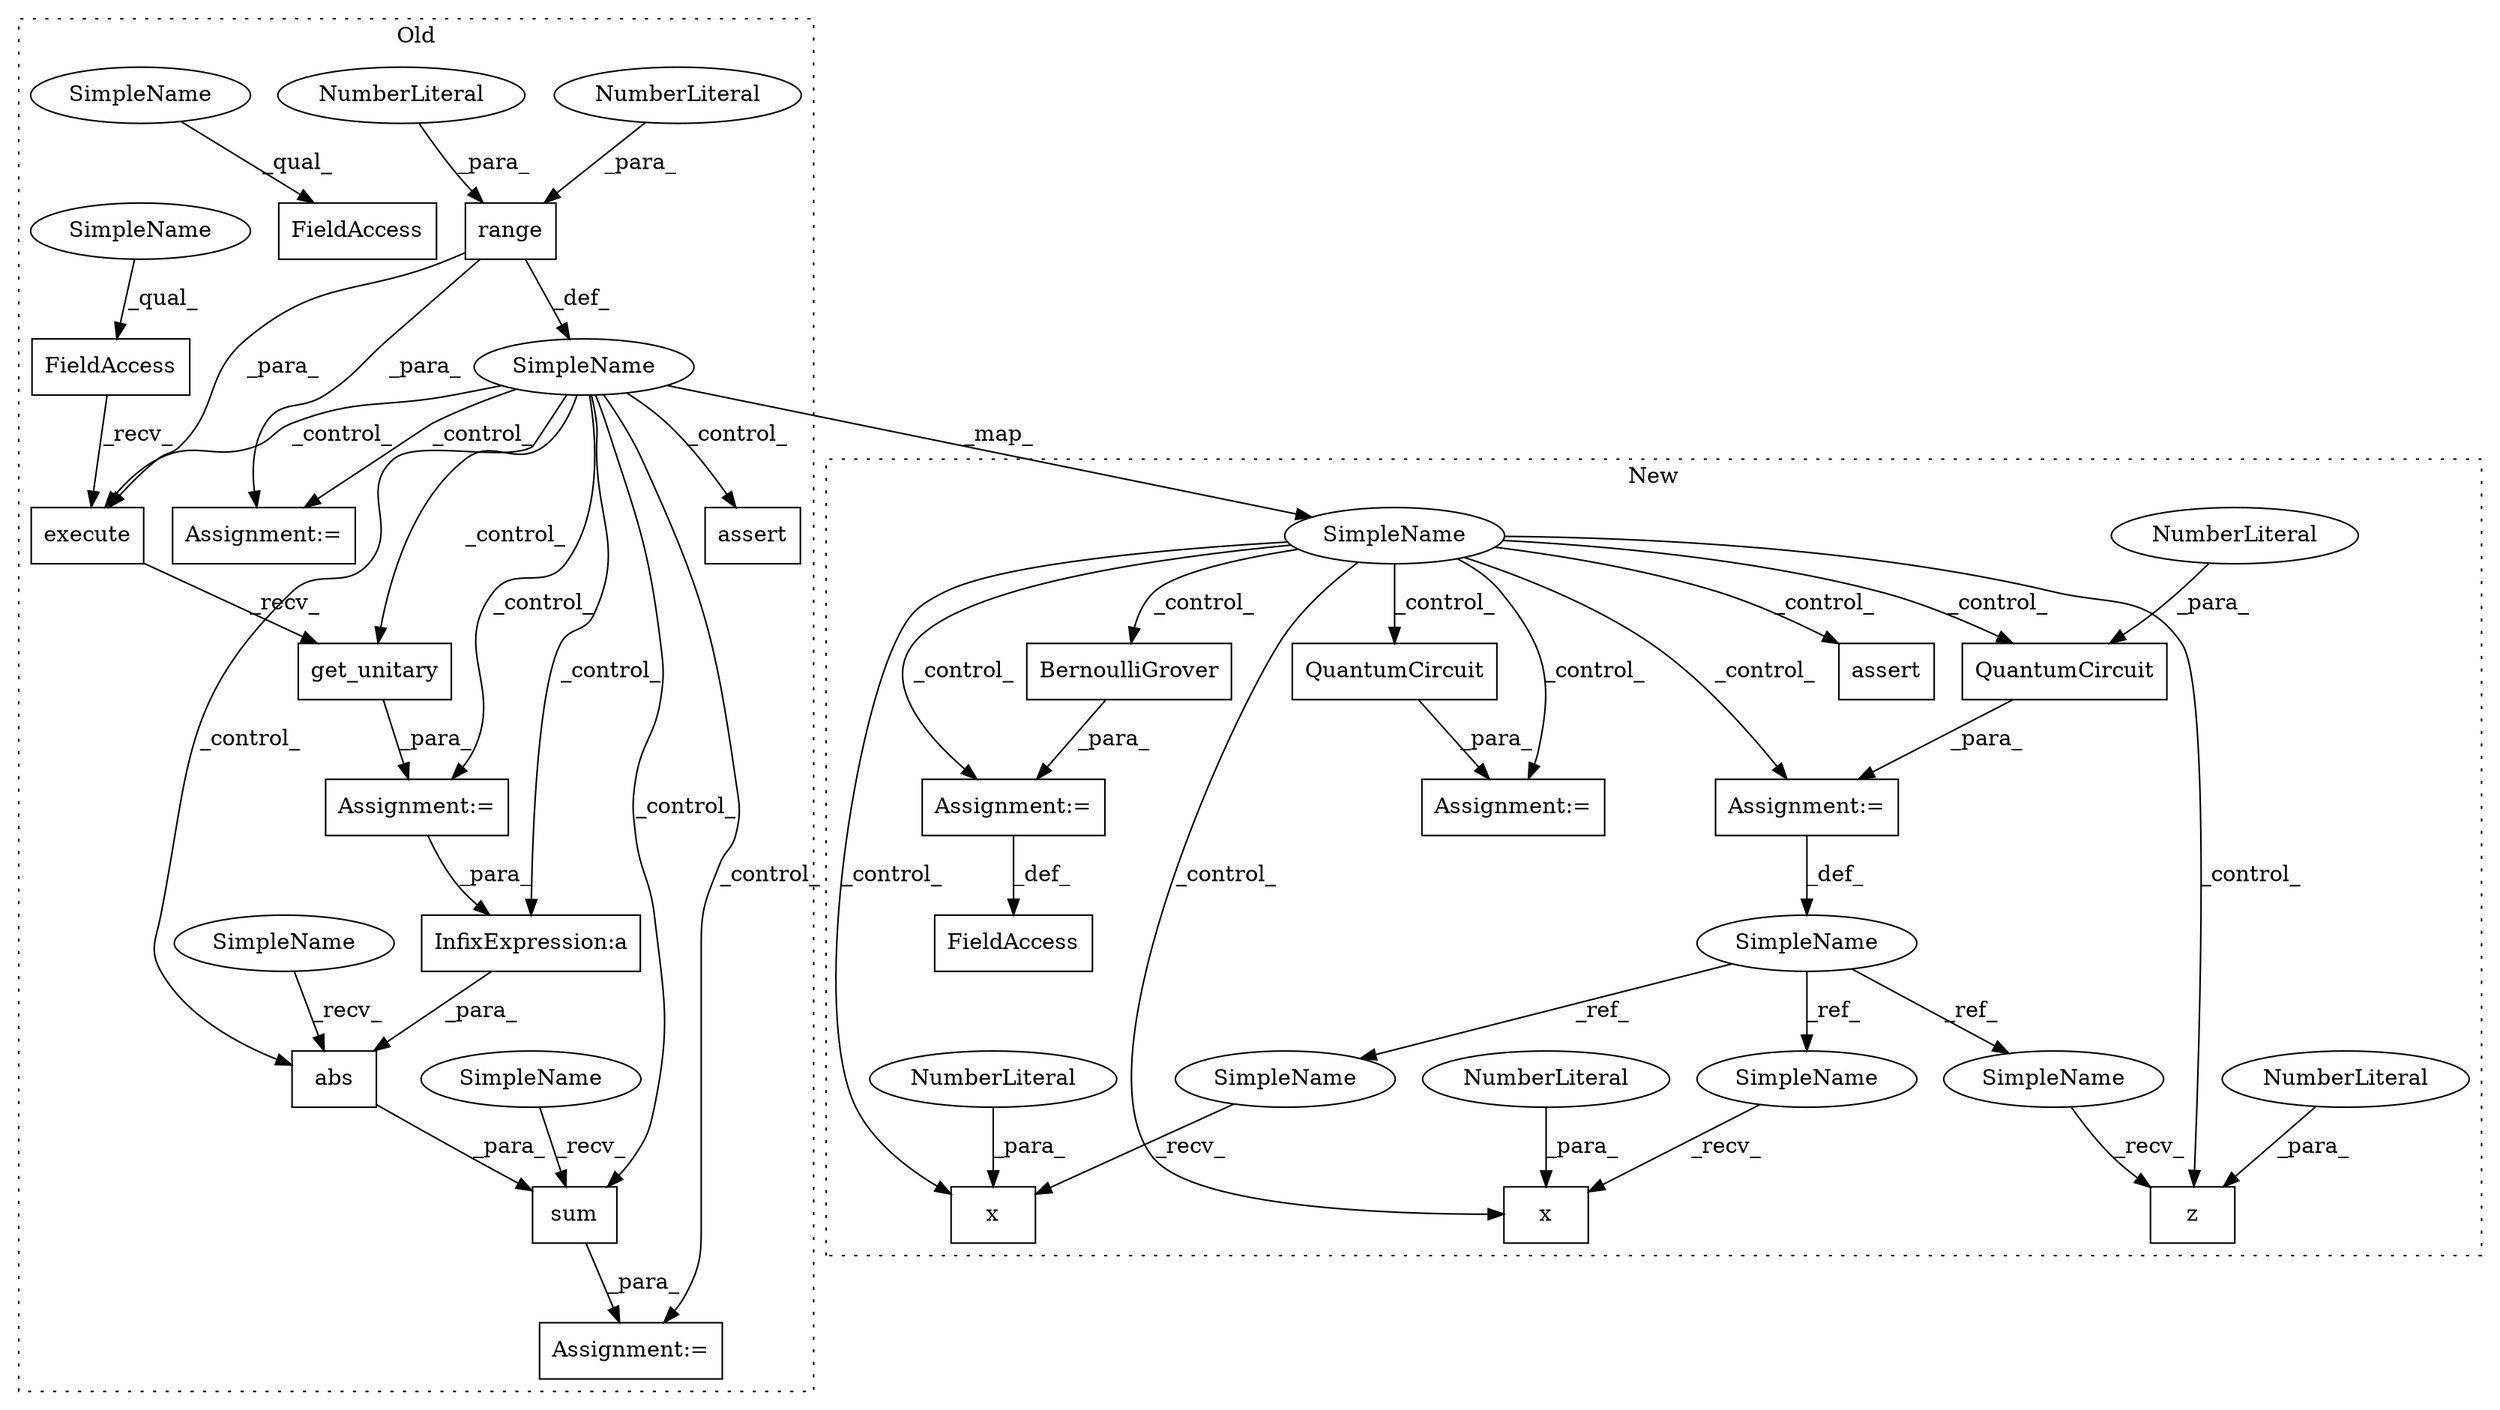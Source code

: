 digraph G {
subgraph cluster0 {
1 [label="get_unitary" a="32" s="6745" l="13" shape="box"];
3 [label="range" a="32" s="5421,5430" l="6,1" shape="box"];
5 [label="SimpleName" a="42" s="5417" l="1" shape="ellipse"];
7 [label="sum" a="32" s="6777,6825" l="4,1" shape="box"];
10 [label="assert" a="32" s="6839,6863" l="18,1" shape="box"];
12 [label="InfixExpression:a" a="27" s="6805" l="3" shape="box"];
13 [label="NumberLiteral" a="34" s="5427" l="1" shape="ellipse"];
15 [label="NumberLiteral" a="34" s="5429" l="1" shape="ellipse"];
16 [label="abs" a="32" s="6787,6824" l="4,1" shape="box"];
17 [label="execute" a="32" s="6721,6743" l="8,1" shape="box"];
18 [label="FieldAccess" a="22" s="6707" l="13" shape="box"];
19 [label="FieldAccess" a="22" s="6589" l="13" shape="box"];
27 [label="Assignment:=" a="7" s="6706" l="1" shape="box"];
28 [label="Assignment:=" a="7" s="6770" l="1" shape="box"];
29 [label="Assignment:=" a="7" s="6275,6364" l="65,2" shape="box"];
36 [label="SimpleName" a="42" s="6589" l="4" shape="ellipse"];
37 [label="SimpleName" a="42" s="6707" l="4" shape="ellipse"];
38 [label="SimpleName" a="42" s="6781" l="5" shape="ellipse"];
39 [label="SimpleName" a="42" s="6771" l="5" shape="ellipse"];
label = "Old";
style="dotted";
}
subgraph cluster1 {
2 [label="QuantumCircuit" a="32" s="3909,3944" l="15,1" shape="box"];
4 [label="SimpleName" a="42" s="3685" l="1" shape="ellipse"];
6 [label="assert" a="32" s="5003,5057" l="12,1" shape="box"];
8 [label="BernoulliGrover" a="32" s="4166,4186" l="16,1" shape="box"];
9 [label="FieldAccess" a="22" s="4146" l="19" shape="box"];
11 [label="QuantumCircuit" a="32" s="4404,4420" l="15,1" shape="box"];
14 [label="NumberLiteral" a="34" s="4419" l="1" shape="ellipse"];
20 [label="x" a="32" s="4480,4483" l="2,1" shape="box"];
21 [label="SimpleName" a="42" s="4397" l="6" shape="ellipse"];
22 [label="x" a="32" s="4438,4441" l="2,1" shape="box"];
23 [label="NumberLiteral" a="34" s="4440" l="1" shape="ellipse"];
24 [label="NumberLiteral" a="34" s="4482" l="1" shape="ellipse"];
25 [label="z" a="32" s="4459,4462" l="2,1" shape="box"];
26 [label="NumberLiteral" a="34" s="4461" l="1" shape="ellipse"];
30 [label="Assignment:=" a="7" s="4403" l="1" shape="box"];
31 [label="Assignment:=" a="7" s="4165" l="1" shape="box"];
32 [label="Assignment:=" a="7" s="3908" l="1" shape="box"];
33 [label="SimpleName" a="42" s="4431" l="6" shape="ellipse"];
34 [label="SimpleName" a="42" s="4473" l="6" shape="ellipse"];
35 [label="SimpleName" a="42" s="4452" l="6" shape="ellipse"];
label = "New";
style="dotted";
}
1 -> 27 [label="_para_"];
2 -> 32 [label="_para_"];
3 -> 5 [label="_def_"];
3 -> 17 [label="_para_"];
3 -> 29 [label="_para_"];
4 -> 6 [label="_control_"];
4 -> 20 [label="_control_"];
4 -> 11 [label="_control_"];
4 -> 8 [label="_control_"];
4 -> 25 [label="_control_"];
4 -> 32 [label="_control_"];
4 -> 31 [label="_control_"];
4 -> 2 [label="_control_"];
4 -> 22 [label="_control_"];
4 -> 30 [label="_control_"];
5 -> 1 [label="_control_"];
5 -> 27 [label="_control_"];
5 -> 29 [label="_control_"];
5 -> 7 [label="_control_"];
5 -> 28 [label="_control_"];
5 -> 10 [label="_control_"];
5 -> 4 [label="_map_"];
5 -> 16 [label="_control_"];
5 -> 12 [label="_control_"];
5 -> 17 [label="_control_"];
7 -> 28 [label="_para_"];
8 -> 31 [label="_para_"];
11 -> 30 [label="_para_"];
12 -> 16 [label="_para_"];
13 -> 3 [label="_para_"];
14 -> 11 [label="_para_"];
15 -> 3 [label="_para_"];
16 -> 7 [label="_para_"];
17 -> 1 [label="_recv_"];
18 -> 17 [label="_recv_"];
21 -> 33 [label="_ref_"];
21 -> 34 [label="_ref_"];
21 -> 35 [label="_ref_"];
23 -> 22 [label="_para_"];
24 -> 20 [label="_para_"];
26 -> 25 [label="_para_"];
27 -> 12 [label="_para_"];
30 -> 21 [label="_def_"];
31 -> 9 [label="_def_"];
33 -> 22 [label="_recv_"];
34 -> 20 [label="_recv_"];
35 -> 25 [label="_recv_"];
36 -> 19 [label="_qual_"];
37 -> 18 [label="_qual_"];
38 -> 16 [label="_recv_"];
39 -> 7 [label="_recv_"];
}